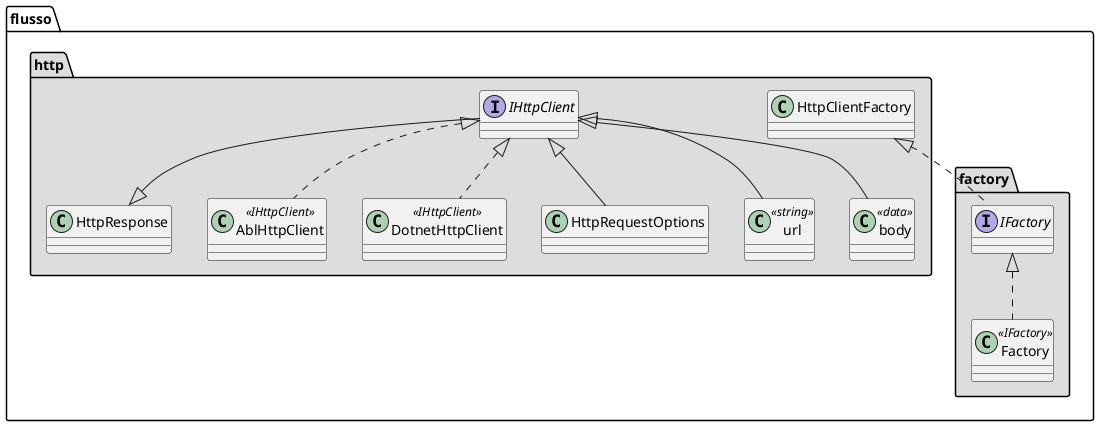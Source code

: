 @startuml

package "flusso.http" #DDDDDD {
class           HttpResponse
interface       IHttpClient
class           AblHttpClient  <<IHttpClient>>
class           DotnetHttpClient  <<IHttpClient>>
class           HttpRequestOptions
class           url  <<string>>
class           body  <<data>>
class           HttpClientFactory

IHttpClient <|.. AblHttpClient
IHttpClient <|.. DotnetHttpClient
IHttpClient <|-- url
IHttpClient <|-- body
IHttpClient <|-- HttpRequestOptions
IHttpClient --|> HttpResponse
}

package "flusso.factory" #DDDDDD {
interface       IFactory
class           Factory  <<IFactory>>
IFactory            <|.. Factory
HttpClientFactory   <|.. IFactory
}
@enduml

